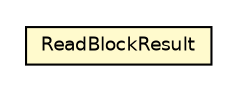 #!/usr/local/bin/dot
#
# Class diagram 
# Generated by UMLGraph version R5_7_2-3-gee82a7 (http://www.umlgraph.org/)
#

digraph G {
	edge [fontname="Helvetica",fontsize=10,labelfontname="Helvetica",labelfontsize=10];
	node [fontname="Helvetica",fontsize=10,shape=plaintext];
	nodesep=0.25;
	ranksep=0.5;
	// com.st.st25sdk.type5.ReadBlockResult
	c14369 [label=<<table title="com.st.st25sdk.type5.ReadBlockResult" border="0" cellborder="1" cellspacing="0" cellpadding="2" port="p" bgcolor="lemonChiffon" href="./ReadBlockResult.html">
		<tr><td><table border="0" cellspacing="0" cellpadding="1">
<tr><td align="center" balign="center"> ReadBlockResult </td></tr>
		</table></td></tr>
		</table>>, URL="./ReadBlockResult.html", fontname="Helvetica", fontcolor="black", fontsize=9.0];
}

